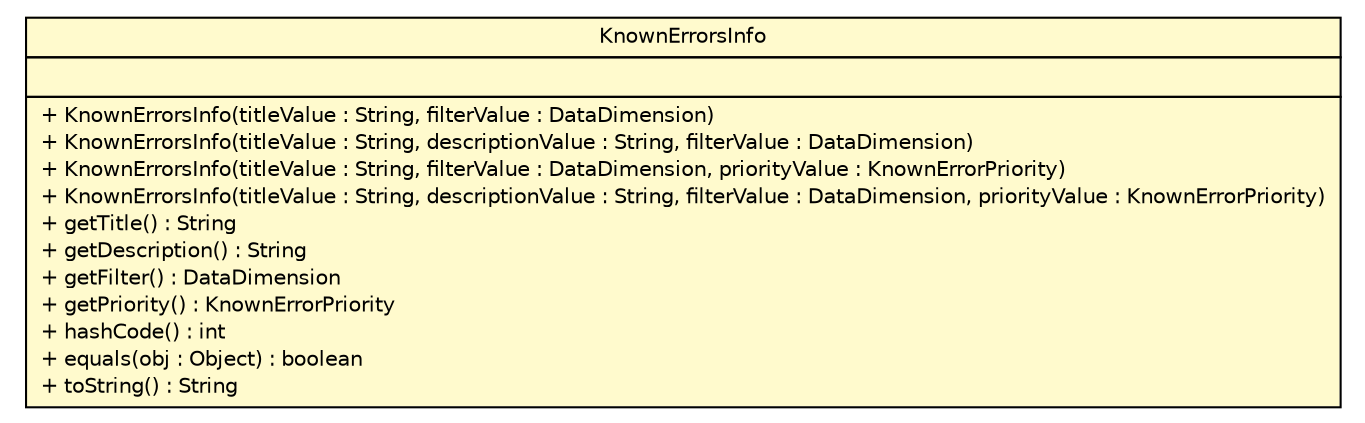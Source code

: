 #!/usr/local/bin/dot
#
# Class diagram 
# Generated by UMLGraph version R5_6 (http://www.umlgraph.org/)
#

digraph G {
	edge [fontname="Helvetica",fontsize=10,labelfontname="Helvetica",labelfontsize=10];
	node [fontname="Helvetica",fontsize=10,shape=plaintext];
	nodesep=0.25;
	ranksep=0.5;
	// com.github.mkolisnyk.cucumber.reporting.types.knownerrors.KnownErrorsInfo
	c9440 [label=<<table title="com.github.mkolisnyk.cucumber.reporting.types.knownerrors.KnownErrorsInfo" border="0" cellborder="1" cellspacing="0" cellpadding="2" port="p" bgcolor="lemonChiffon" href="./KnownErrorsInfo.html">
		<tr><td><table border="0" cellspacing="0" cellpadding="1">
<tr><td align="center" balign="center"> KnownErrorsInfo </td></tr>
		</table></td></tr>
		<tr><td><table border="0" cellspacing="0" cellpadding="1">
<tr><td align="left" balign="left">  </td></tr>
		</table></td></tr>
		<tr><td><table border="0" cellspacing="0" cellpadding="1">
<tr><td align="left" balign="left"> + KnownErrorsInfo(titleValue : String, filterValue : DataDimension) </td></tr>
<tr><td align="left" balign="left"> + KnownErrorsInfo(titleValue : String, descriptionValue : String, filterValue : DataDimension) </td></tr>
<tr><td align="left" balign="left"> + KnownErrorsInfo(titleValue : String, filterValue : DataDimension, priorityValue : KnownErrorPriority) </td></tr>
<tr><td align="left" balign="left"> + KnownErrorsInfo(titleValue : String, descriptionValue : String, filterValue : DataDimension, priorityValue : KnownErrorPriority) </td></tr>
<tr><td align="left" balign="left"> + getTitle() : String </td></tr>
<tr><td align="left" balign="left"> + getDescription() : String </td></tr>
<tr><td align="left" balign="left"> + getFilter() : DataDimension </td></tr>
<tr><td align="left" balign="left"> + getPriority() : KnownErrorPriority </td></tr>
<tr><td align="left" balign="left"> + hashCode() : int </td></tr>
<tr><td align="left" balign="left"> + equals(obj : Object) : boolean </td></tr>
<tr><td align="left" balign="left"> + toString() : String </td></tr>
		</table></td></tr>
		</table>>, URL="./KnownErrorsInfo.html", fontname="Helvetica", fontcolor="black", fontsize=10.0];
}

